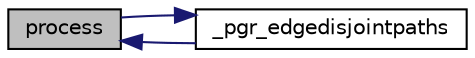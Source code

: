 digraph "process"
{
  edge [fontname="Helvetica",fontsize="10",labelfontname="Helvetica",labelfontsize="10"];
  node [fontname="Helvetica",fontsize="10",shape=record];
  rankdir="LR";
  Node102 [label="process",height=0.2,width=0.4,color="black", fillcolor="grey75", style="filled", fontcolor="black"];
  Node102 -> Node103 [dir="back",color="midnightblue",fontsize="10",style="solid",fontname="Helvetica"];
  Node103 [label="_pgr_edgedisjointpaths",height=0.2,width=0.4,color="black", fillcolor="white", style="filled",URL="$edge__disjoint__paths_8c.html#a98c2e4056471e8418c754397217011d0"];
  Node103 -> Node102 [dir="back",color="midnightblue",fontsize="10",style="solid",fontname="Helvetica"];
}
